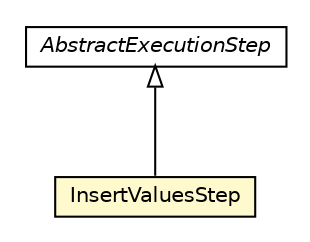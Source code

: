 #!/usr/local/bin/dot
#
# Class diagram 
# Generated by UMLGraph version R5_6-24-gf6e263 (http://www.umlgraph.org/)
#

digraph G {
	edge [fontname="Helvetica",fontsize=10,labelfontname="Helvetica",labelfontsize=10];
	node [fontname="Helvetica",fontsize=10,shape=plaintext];
	nodesep=0.25;
	ranksep=0.5;
	// com.orientechnologies.orient.core.sql.executor.AbstractExecutionStep
	c1059266 [label=<<table title="com.orientechnologies.orient.core.sql.executor.AbstractExecutionStep" border="0" cellborder="1" cellspacing="0" cellpadding="2" port="p" href="./AbstractExecutionStep.html">
		<tr><td><table border="0" cellspacing="0" cellpadding="1">
<tr><td align="center" balign="center"><font face="Helvetica-Oblique"> AbstractExecutionStep </font></td></tr>
		</table></td></tr>
		</table>>, URL="./AbstractExecutionStep.html", fontname="Helvetica", fontcolor="black", fontsize=10.0];
	// com.orientechnologies.orient.core.sql.executor.InsertValuesStep
	c1059291 [label=<<table title="com.orientechnologies.orient.core.sql.executor.InsertValuesStep" border="0" cellborder="1" cellspacing="0" cellpadding="2" port="p" bgcolor="lemonChiffon" href="./InsertValuesStep.html">
		<tr><td><table border="0" cellspacing="0" cellpadding="1">
<tr><td align="center" balign="center"> InsertValuesStep </td></tr>
		</table></td></tr>
		</table>>, URL="./InsertValuesStep.html", fontname="Helvetica", fontcolor="black", fontsize=10.0];
	//com.orientechnologies.orient.core.sql.executor.InsertValuesStep extends com.orientechnologies.orient.core.sql.executor.AbstractExecutionStep
	c1059266:p -> c1059291:p [dir=back,arrowtail=empty];
}

